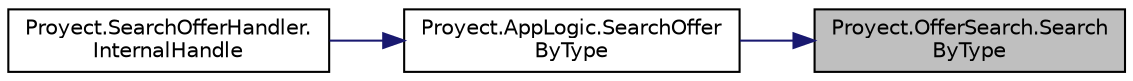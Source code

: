 digraph "Proyect.OfferSearch.SearchByType"
{
 // INTERACTIVE_SVG=YES
 // LATEX_PDF_SIZE
  edge [fontname="Helvetica",fontsize="10",labelfontname="Helvetica",labelfontsize="10"];
  node [fontname="Helvetica",fontsize="10",shape=record];
  rankdir="RL";
  Node1 [label="Proyect.OfferSearch.Search\lByType",height=0.2,width=0.4,color="black", fillcolor="grey75", style="filled", fontcolor="black",tooltip="Busca ofertas por el tipo."];
  Node1 -> Node2 [dir="back",color="midnightblue",fontsize="10",style="solid",fontname="Helvetica"];
  Node2 [label="Proyect.AppLogic.SearchOffer\lByType",height=0.2,width=0.4,color="black", fillcolor="white", style="filled",URL="$classProyect_1_1AppLogic.html#a94024e32b05cc5834859a180aabc49c4",tooltip="Metodo que se encarga de buscar las ofertas por tipo. Le delega la responsabilidada a OfferSearch (Po..."];
  Node2 -> Node3 [dir="back",color="midnightblue",fontsize="10",style="solid",fontname="Helvetica"];
  Node3 [label="Proyect.SearchOfferHandler.\lInternalHandle",height=0.2,width=0.4,color="black", fillcolor="white", style="filled",URL="$classProyect_1_1SearchOfferHandler.html#ab039cddef42f163448654b9386533e43",tooltip="Procesa el mensaje \"/registrar\" y retorna true; retorna false en caso contrario."];
}
